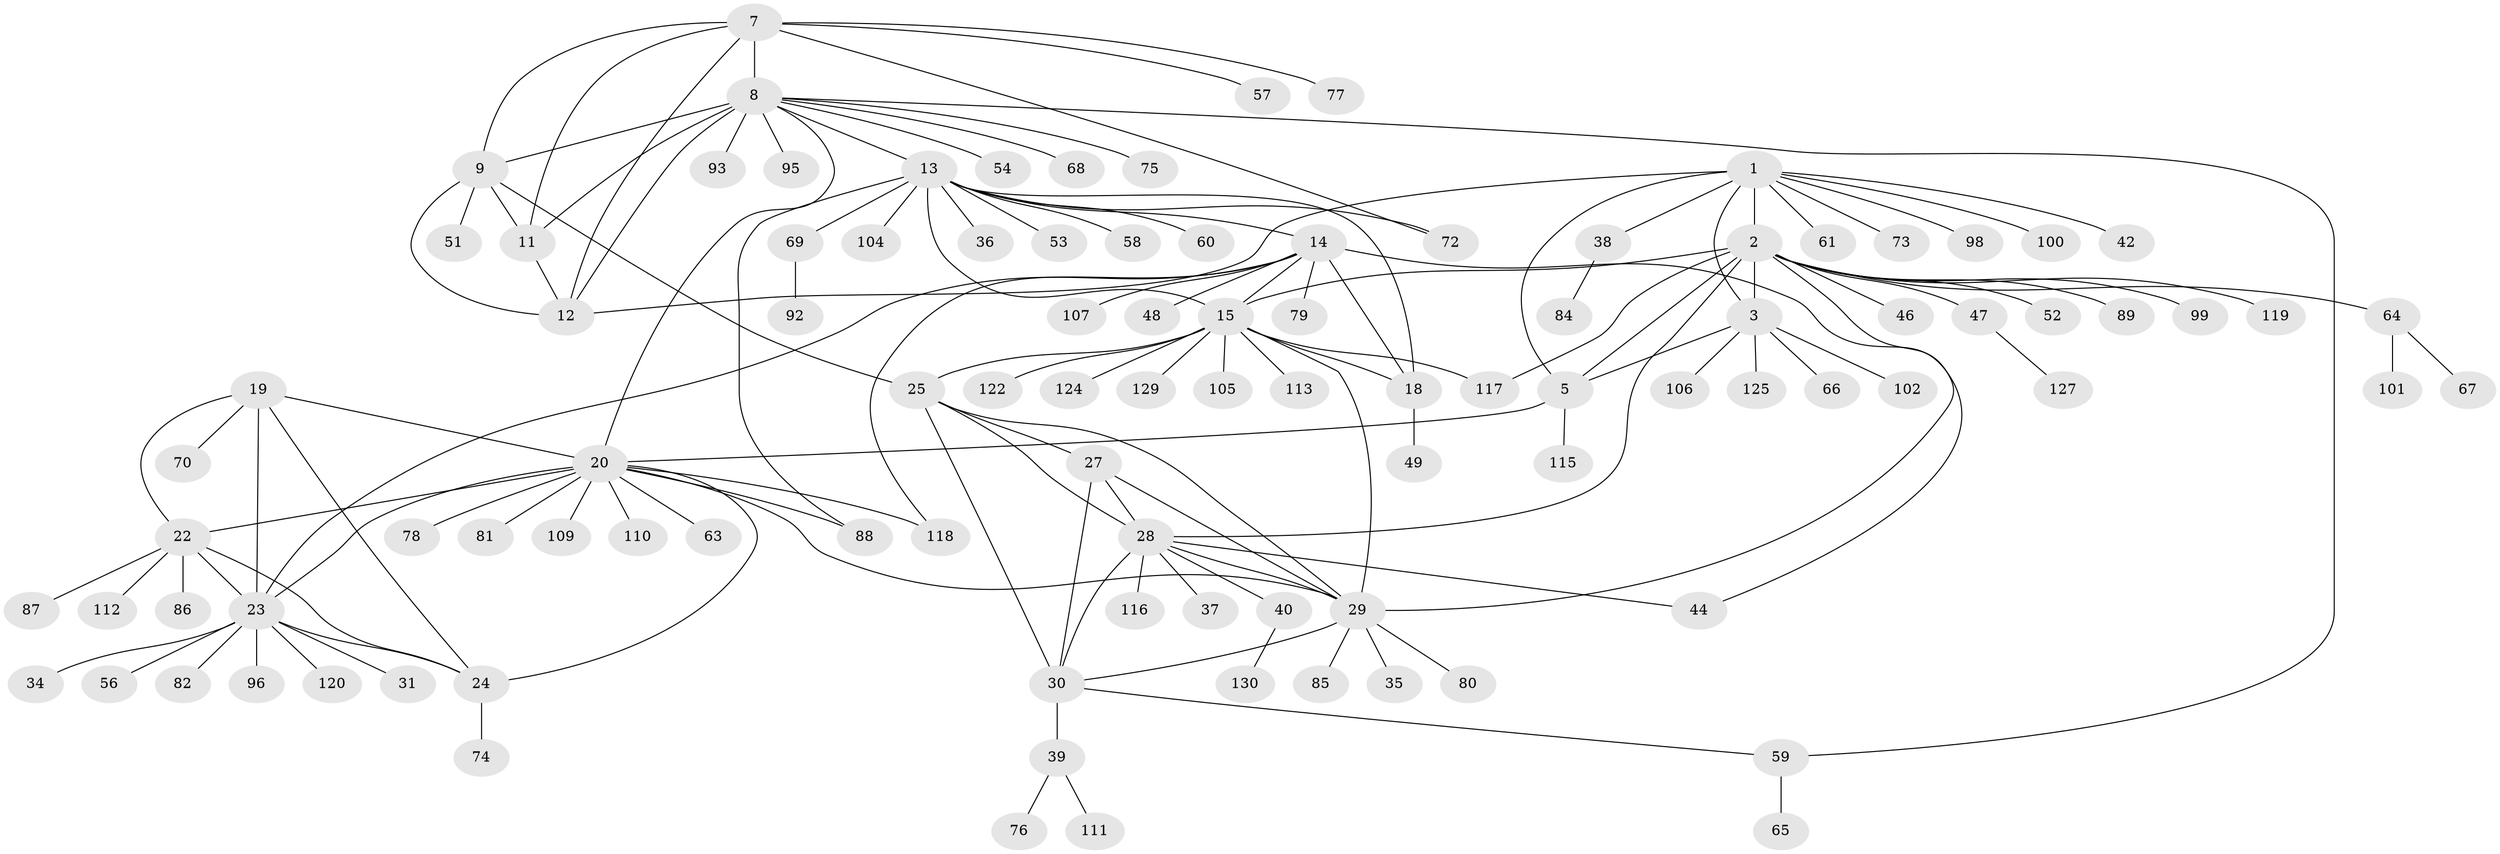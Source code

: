 // Generated by graph-tools (version 1.1) at 2025/24/03/03/25 07:24:15]
// undirected, 102 vertices, 139 edges
graph export_dot {
graph [start="1"]
  node [color=gray90,style=filled];
  1 [super="+4"];
  2 [super="+6"];
  3 [super="+62"];
  5;
  7 [super="+50"];
  8 [super="+10"];
  9 [super="+71"];
  11 [super="+33"];
  12;
  13 [super="+16"];
  14 [super="+41"];
  15 [super="+17"];
  18;
  19 [super="+83"];
  20 [super="+21"];
  22 [super="+43"];
  23 [super="+55"];
  24 [super="+45"];
  25 [super="+26"];
  27;
  28 [super="+32"];
  29 [super="+108"];
  30 [super="+94"];
  31;
  34;
  35;
  36;
  37;
  38 [super="+97"];
  39;
  40;
  42;
  44;
  46;
  47 [super="+91"];
  48;
  49;
  51 [super="+114"];
  52;
  53;
  54;
  56;
  57;
  58;
  59 [super="+90"];
  60;
  61;
  63;
  64;
  65;
  66;
  67;
  68;
  69;
  70;
  72;
  73;
  74 [super="+121"];
  75 [super="+103"];
  76;
  77;
  78;
  79;
  80 [super="+128"];
  81;
  82;
  84;
  85;
  86;
  87;
  88 [super="+123"];
  89;
  92;
  93;
  95;
  96;
  98;
  99;
  100;
  101;
  102;
  104;
  105 [super="+126"];
  106;
  107;
  109;
  110;
  111;
  112;
  113;
  115;
  116;
  117;
  118;
  119;
  120;
  122;
  124;
  125;
  127;
  129;
  130;
  1 -- 2 [weight=4];
  1 -- 3 [weight=2];
  1 -- 5 [weight=2];
  1 -- 38;
  1 -- 98;
  1 -- 100;
  1 -- 73;
  1 -- 42;
  1 -- 12;
  1 -- 61;
  2 -- 3 [weight=2];
  2 -- 5 [weight=2];
  2 -- 46;
  2 -- 99;
  2 -- 15;
  2 -- 64;
  2 -- 47;
  2 -- 52;
  2 -- 117;
  2 -- 119;
  2 -- 89;
  2 -- 29;
  2 -- 28;
  3 -- 5;
  3 -- 102;
  3 -- 106;
  3 -- 66;
  3 -- 125;
  5 -- 20;
  5 -- 115;
  7 -- 8 [weight=2];
  7 -- 9;
  7 -- 11;
  7 -- 12;
  7 -- 57;
  7 -- 72;
  7 -- 77;
  8 -- 9 [weight=2];
  8 -- 11 [weight=2];
  8 -- 12 [weight=2];
  8 -- 54;
  8 -- 68;
  8 -- 75;
  8 -- 93;
  8 -- 95;
  8 -- 13;
  8 -- 20;
  8 -- 59;
  9 -- 11;
  9 -- 12;
  9 -- 51;
  9 -- 25;
  11 -- 12;
  13 -- 14 [weight=2];
  13 -- 15 [weight=4];
  13 -- 18 [weight=2];
  13 -- 36;
  13 -- 58;
  13 -- 69;
  13 -- 72;
  13 -- 88;
  13 -- 104;
  13 -- 53;
  13 -- 60;
  14 -- 15 [weight=2];
  14 -- 18;
  14 -- 23;
  14 -- 44;
  14 -- 48;
  14 -- 79;
  14 -- 107;
  14 -- 118;
  15 -- 18 [weight=2];
  15 -- 105;
  15 -- 122;
  15 -- 124;
  15 -- 129;
  15 -- 113;
  15 -- 117;
  15 -- 25;
  15 -- 29;
  18 -- 49;
  19 -- 20 [weight=2];
  19 -- 22;
  19 -- 23;
  19 -- 24;
  19 -- 70;
  20 -- 22 [weight=2];
  20 -- 23 [weight=2];
  20 -- 24 [weight=2];
  20 -- 29;
  20 -- 78;
  20 -- 81;
  20 -- 110;
  20 -- 118;
  20 -- 109;
  20 -- 88;
  20 -- 63;
  22 -- 23;
  22 -- 24;
  22 -- 86;
  22 -- 87;
  22 -- 112;
  23 -- 24;
  23 -- 31;
  23 -- 34;
  23 -- 56;
  23 -- 82;
  23 -- 96;
  23 -- 120;
  24 -- 74;
  25 -- 27 [weight=2];
  25 -- 28 [weight=2];
  25 -- 29 [weight=2];
  25 -- 30 [weight=2];
  27 -- 28;
  27 -- 29;
  27 -- 30;
  28 -- 29;
  28 -- 30;
  28 -- 37;
  28 -- 40;
  28 -- 116;
  28 -- 44;
  29 -- 30;
  29 -- 35;
  29 -- 80;
  29 -- 85;
  30 -- 39;
  30 -- 59;
  38 -- 84;
  39 -- 76;
  39 -- 111;
  40 -- 130;
  47 -- 127;
  59 -- 65;
  64 -- 67;
  64 -- 101;
  69 -- 92;
}
